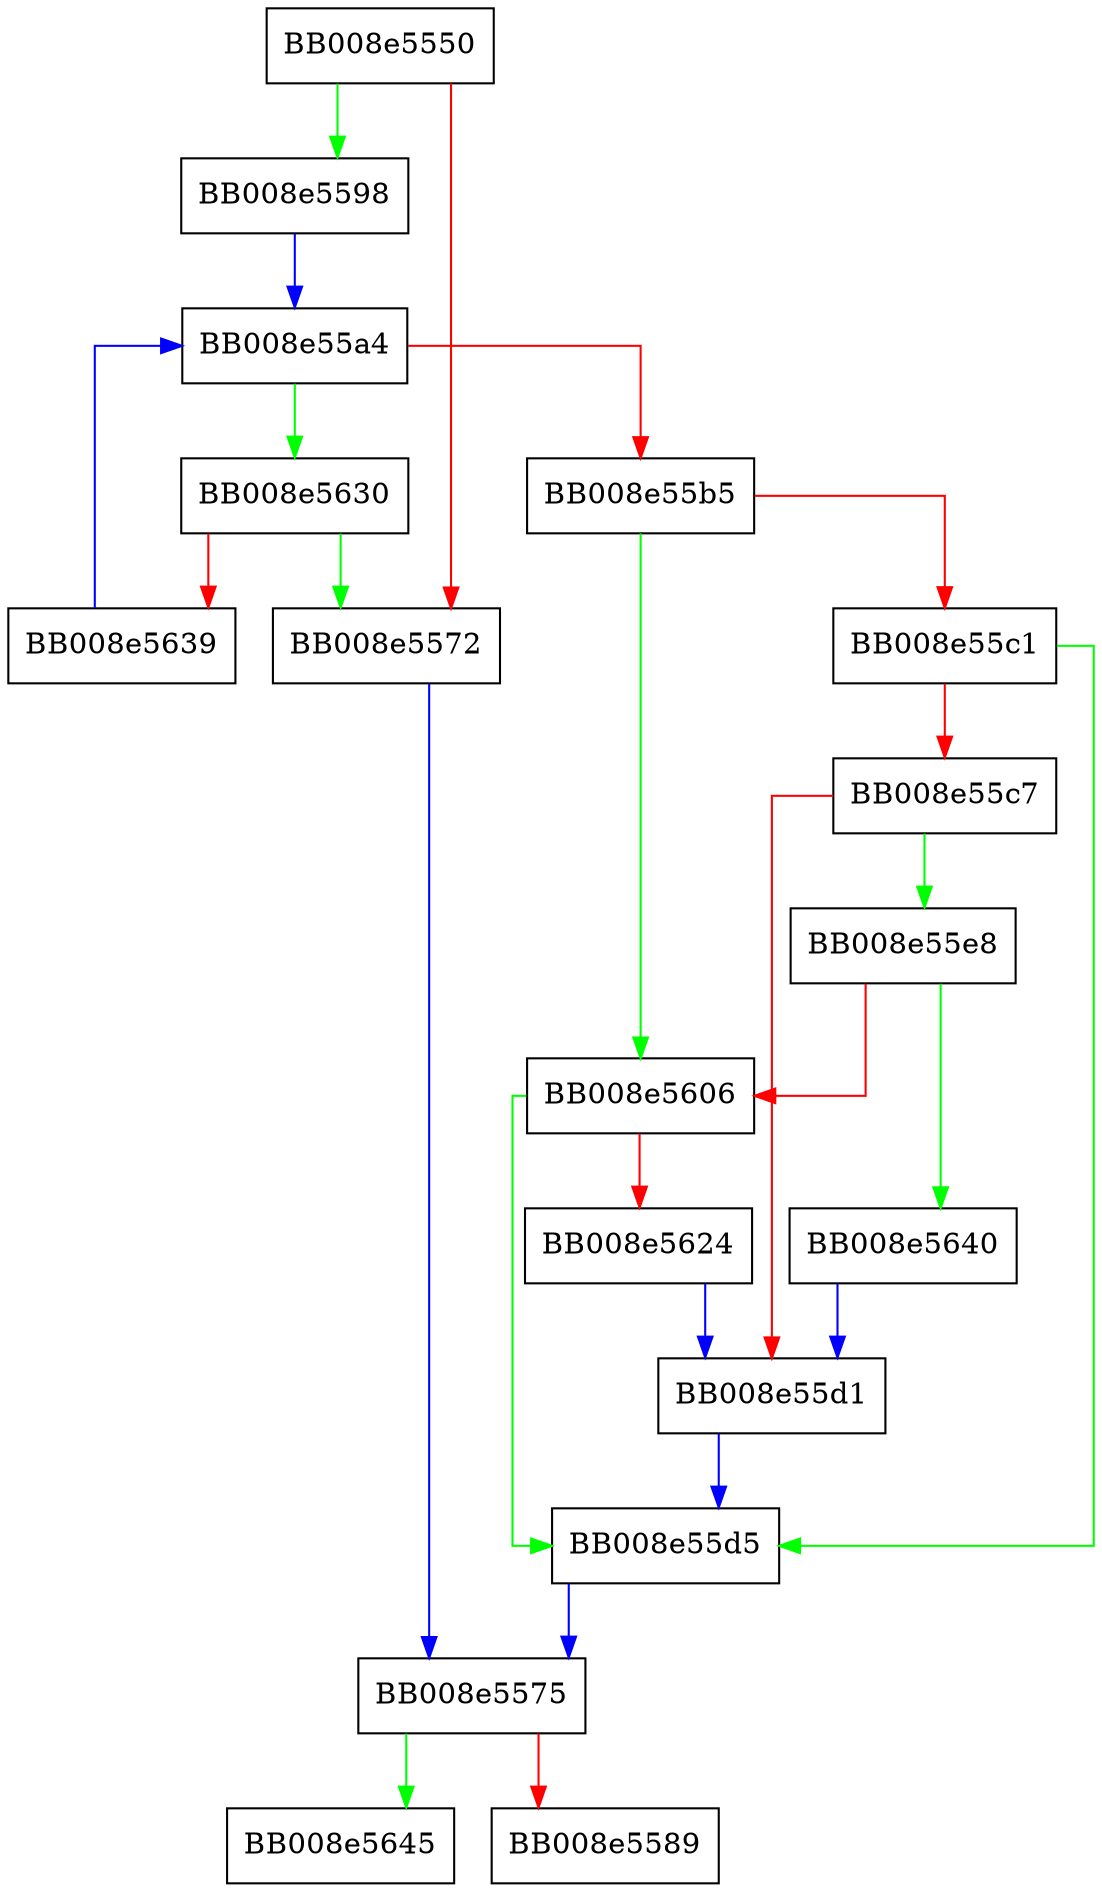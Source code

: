 digraph __nscd_get_nl_timestamp {
  node [shape="box"];
  graph [splines=ortho];
  BB008e5550 -> BB008e5598 [color="green"];
  BB008e5550 -> BB008e5572 [color="red"];
  BB008e5572 -> BB008e5575 [color="blue"];
  BB008e5575 -> BB008e5645 [color="green"];
  BB008e5575 -> BB008e5589 [color="red"];
  BB008e5598 -> BB008e55a4 [color="blue"];
  BB008e55a4 -> BB008e5630 [color="green"];
  BB008e55a4 -> BB008e55b5 [color="red"];
  BB008e55b5 -> BB008e5606 [color="green"];
  BB008e55b5 -> BB008e55c1 [color="red"];
  BB008e55c1 -> BB008e55d5 [color="green"];
  BB008e55c1 -> BB008e55c7 [color="red"];
  BB008e55c7 -> BB008e55e8 [color="green"];
  BB008e55c7 -> BB008e55d1 [color="red"];
  BB008e55d1 -> BB008e55d5 [color="blue"];
  BB008e55d5 -> BB008e5575 [color="blue"];
  BB008e55e8 -> BB008e5640 [color="green"];
  BB008e55e8 -> BB008e5606 [color="red"];
  BB008e5606 -> BB008e55d5 [color="green"];
  BB008e5606 -> BB008e5624 [color="red"];
  BB008e5624 -> BB008e55d1 [color="blue"];
  BB008e5630 -> BB008e5572 [color="green"];
  BB008e5630 -> BB008e5639 [color="red"];
  BB008e5639 -> BB008e55a4 [color="blue"];
  BB008e5640 -> BB008e55d1 [color="blue"];
}